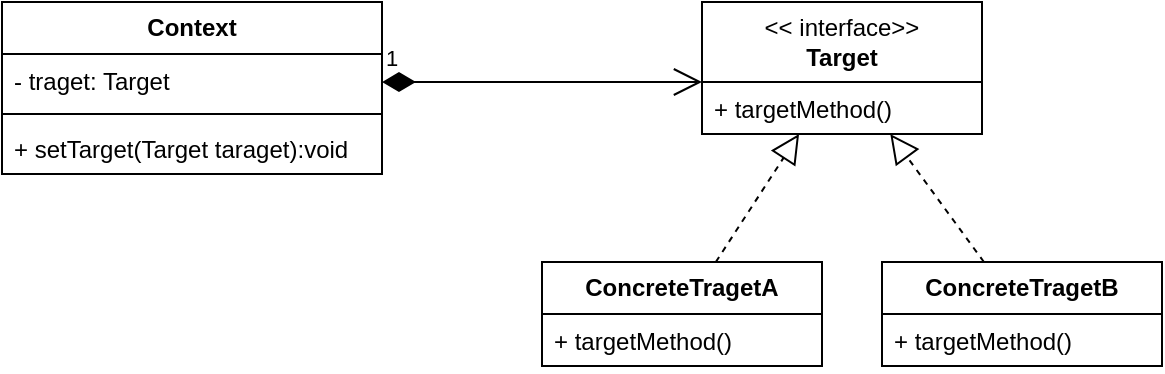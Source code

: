 <mxfile version="21.6.6" type="device">
  <diagram name="Page-1" id="Sl8zL89Z4jMg33BSM9n0">
    <mxGraphModel dx="989" dy="507" grid="1" gridSize="10" guides="1" tooltips="1" connect="1" arrows="1" fold="1" page="1" pageScale="1" pageWidth="850" pageHeight="1100" math="0" shadow="0">
      <root>
        <mxCell id="0" />
        <mxCell id="1" parent="0" />
        <mxCell id="osWkwcT-R3xe4O-yYMl8-12" value="&amp;lt;&amp;lt; interface&amp;gt;&amp;gt;&lt;br&gt;&lt;b&gt;Target&lt;/b&gt;" style="swimlane;fontStyle=0;childLayout=stackLayout;horizontal=1;startSize=40;fillColor=none;horizontalStack=0;resizeParent=1;resizeParentMax=0;resizeLast=0;collapsible=1;marginBottom=0;whiteSpace=wrap;html=1;" vertex="1" parent="1">
          <mxGeometry x="410" y="280" width="140" height="66" as="geometry" />
        </mxCell>
        <mxCell id="osWkwcT-R3xe4O-yYMl8-15" value="+ targetMethod()" style="text;strokeColor=none;fillColor=none;align=left;verticalAlign=top;spacingLeft=4;spacingRight=4;overflow=hidden;rotatable=0;points=[[0,0.5],[1,0.5]];portConstraint=eastwest;whiteSpace=wrap;html=1;" vertex="1" parent="osWkwcT-R3xe4O-yYMl8-12">
          <mxGeometry y="40" width="140" height="26" as="geometry" />
        </mxCell>
        <mxCell id="osWkwcT-R3xe4O-yYMl8-16" value="&lt;b&gt;Context&lt;/b&gt;" style="swimlane;fontStyle=0;childLayout=stackLayout;horizontal=1;startSize=26;fillColor=none;horizontalStack=0;resizeParent=1;resizeParentMax=0;resizeLast=0;collapsible=1;marginBottom=0;whiteSpace=wrap;html=1;" vertex="1" parent="1">
          <mxGeometry x="60" y="280" width="190" height="86" as="geometry" />
        </mxCell>
        <mxCell id="osWkwcT-R3xe4O-yYMl8-17" value="- traget: Target" style="text;strokeColor=none;fillColor=none;align=left;verticalAlign=top;spacingLeft=4;spacingRight=4;overflow=hidden;rotatable=0;points=[[0,0.5],[1,0.5]];portConstraint=eastwest;whiteSpace=wrap;html=1;" vertex="1" parent="osWkwcT-R3xe4O-yYMl8-16">
          <mxGeometry y="26" width="190" height="26" as="geometry" />
        </mxCell>
        <mxCell id="osWkwcT-R3xe4O-yYMl8-23" value="" style="line;strokeWidth=1;fillColor=none;align=left;verticalAlign=middle;spacingTop=-1;spacingLeft=3;spacingRight=3;rotatable=0;labelPosition=right;points=[];portConstraint=eastwest;strokeColor=inherit;" vertex="1" parent="osWkwcT-R3xe4O-yYMl8-16">
          <mxGeometry y="52" width="190" height="8" as="geometry" />
        </mxCell>
        <mxCell id="osWkwcT-R3xe4O-yYMl8-22" value="+ setTarget(Target taraget):void" style="text;strokeColor=none;fillColor=none;align=left;verticalAlign=top;spacingLeft=4;spacingRight=4;overflow=hidden;rotatable=0;points=[[0,0.5],[1,0.5]];portConstraint=eastwest;whiteSpace=wrap;html=1;" vertex="1" parent="osWkwcT-R3xe4O-yYMl8-16">
          <mxGeometry y="60" width="190" height="26" as="geometry" />
        </mxCell>
        <mxCell id="osWkwcT-R3xe4O-yYMl8-21" value="1" style="endArrow=open;html=1;endSize=12;startArrow=diamondThin;startSize=14;startFill=1;edgeStyle=orthogonalEdgeStyle;align=left;verticalAlign=bottom;rounded=0;" edge="1" parent="1">
          <mxGeometry x="-1" y="3" relative="1" as="geometry">
            <mxPoint x="250" y="320" as="sourcePoint" />
            <mxPoint x="410" y="320" as="targetPoint" />
          </mxGeometry>
        </mxCell>
        <mxCell id="osWkwcT-R3xe4O-yYMl8-24" value="&lt;b&gt;ConcreteTragetA&lt;/b&gt;" style="swimlane;fontStyle=0;childLayout=stackLayout;horizontal=1;startSize=26;fillColor=none;horizontalStack=0;resizeParent=1;resizeParentMax=0;resizeLast=0;collapsible=1;marginBottom=0;whiteSpace=wrap;html=1;" vertex="1" parent="1">
          <mxGeometry x="330" y="410" width="140" height="52" as="geometry" />
        </mxCell>
        <mxCell id="osWkwcT-R3xe4O-yYMl8-31" value="+ targetMethod()" style="text;strokeColor=none;fillColor=none;align=left;verticalAlign=top;spacingLeft=4;spacingRight=4;overflow=hidden;rotatable=0;points=[[0,0.5],[1,0.5]];portConstraint=eastwest;whiteSpace=wrap;html=1;" vertex="1" parent="osWkwcT-R3xe4O-yYMl8-24">
          <mxGeometry y="26" width="140" height="26" as="geometry" />
        </mxCell>
        <mxCell id="osWkwcT-R3xe4O-yYMl8-28" value="&lt;b&gt;ConcreteTragetB&lt;/b&gt;" style="swimlane;fontStyle=0;childLayout=stackLayout;horizontal=1;startSize=26;fillColor=none;horizontalStack=0;resizeParent=1;resizeParentMax=0;resizeLast=0;collapsible=1;marginBottom=0;whiteSpace=wrap;html=1;" vertex="1" parent="1">
          <mxGeometry x="500" y="410" width="140" height="52" as="geometry" />
        </mxCell>
        <mxCell id="osWkwcT-R3xe4O-yYMl8-32" value="+ targetMethod()" style="text;strokeColor=none;fillColor=none;align=left;verticalAlign=top;spacingLeft=4;spacingRight=4;overflow=hidden;rotatable=0;points=[[0,0.5],[1,0.5]];portConstraint=eastwest;whiteSpace=wrap;html=1;" vertex="1" parent="osWkwcT-R3xe4O-yYMl8-28">
          <mxGeometry y="26" width="140" height="26" as="geometry" />
        </mxCell>
        <mxCell id="osWkwcT-R3xe4O-yYMl8-29" value="" style="endArrow=block;dashed=1;endFill=0;endSize=12;html=1;rounded=0;" edge="1" parent="1" source="osWkwcT-R3xe4O-yYMl8-24" target="osWkwcT-R3xe4O-yYMl8-12">
          <mxGeometry width="160" relative="1" as="geometry">
            <mxPoint x="260" y="470" as="sourcePoint" />
            <mxPoint x="420" y="470" as="targetPoint" />
          </mxGeometry>
        </mxCell>
        <mxCell id="osWkwcT-R3xe4O-yYMl8-30" value="" style="endArrow=block;dashed=1;endFill=0;endSize=12;html=1;rounded=0;" edge="1" parent="1" source="osWkwcT-R3xe4O-yYMl8-28" target="osWkwcT-R3xe4O-yYMl8-12">
          <mxGeometry width="160" relative="1" as="geometry">
            <mxPoint x="260" y="470" as="sourcePoint" />
            <mxPoint x="420" y="470" as="targetPoint" />
          </mxGeometry>
        </mxCell>
      </root>
    </mxGraphModel>
  </diagram>
</mxfile>
